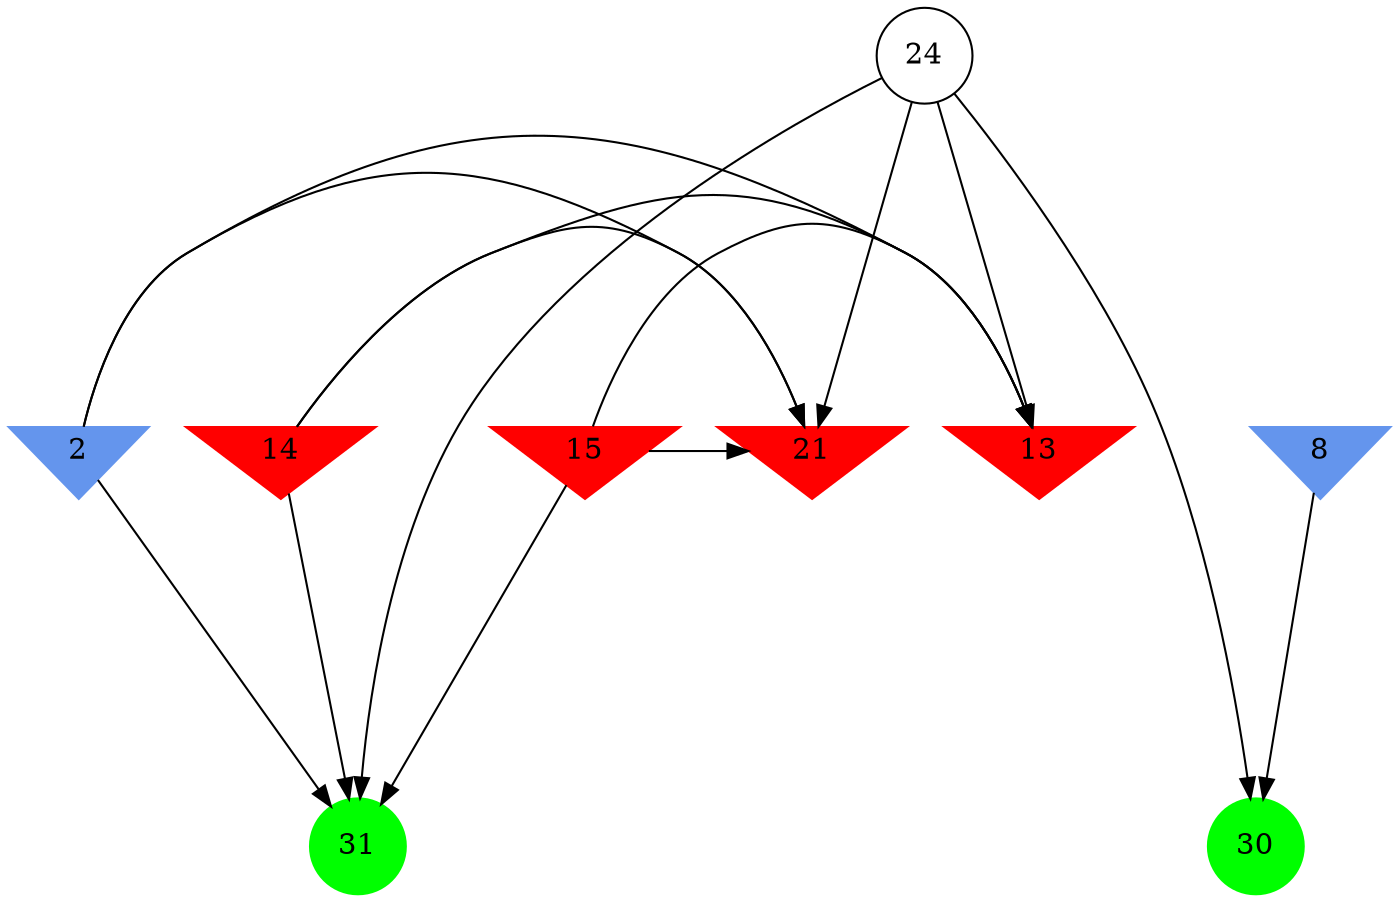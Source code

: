 digraph brain {
	ranksep=2.0;
	2 [shape=invtriangle,style=filled,color=cornflowerblue];
	8 [shape=invtriangle,style=filled,color=cornflowerblue];
	13 [shape=invtriangle,style=filled,color=red];
	14 [shape=invtriangle,style=filled,color=red];
	15 [shape=invtriangle,style=filled,color=red];
	21 [shape=invtriangle,style=filled,color=red];
	24 [shape=circle,color=black];
	30 [shape=circle,style=filled,color=green];
	31 [shape=circle,style=filled,color=green];
	8	->	30;
	24	->	30;
	15	->	21;
	15	->	13;
	15	->	31;
	24	->	21;
	24	->	13;
	24	->	31;
	14	->	21;
	14	->	13;
	14	->	31;
	2	->	21;
	2	->	13;
	2	->	31;
	{ rank=same; 2; 8; 13; 14; 15; 21; }
	{ rank=same; 24; }
	{ rank=same; 30; 31; }
}
